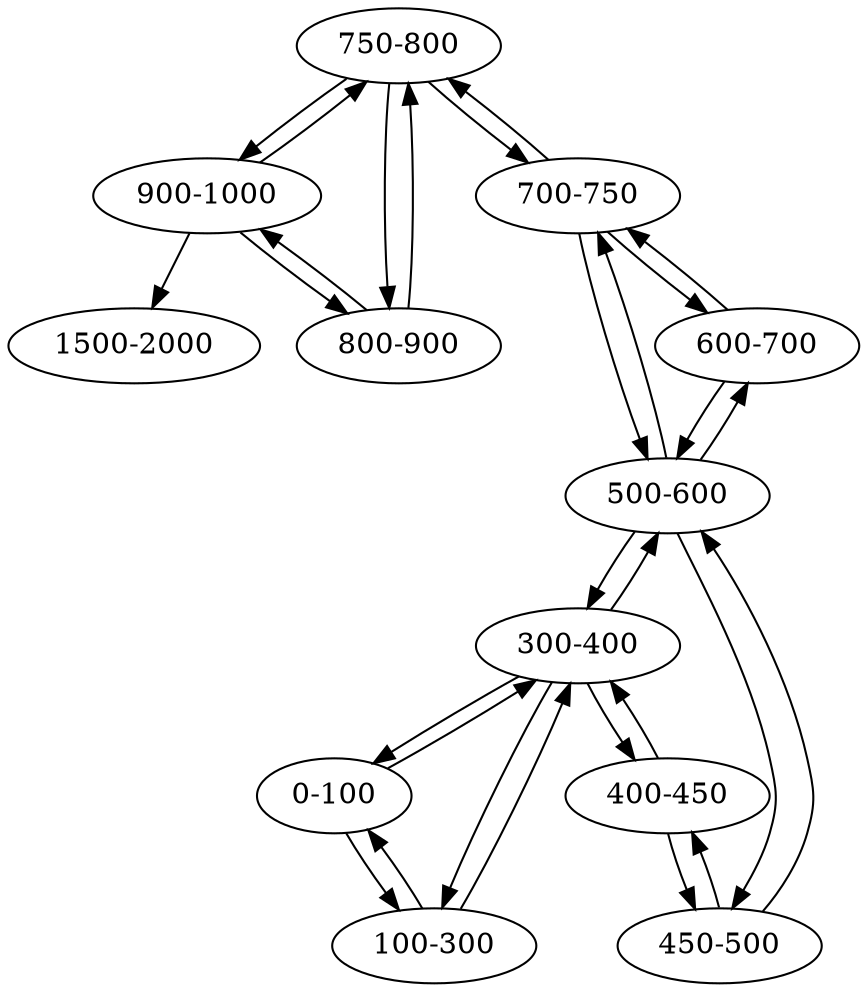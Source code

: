 strict digraph G {
"750-800" [data="[id=G3.1,strand=-,density=1.000000],[id=G2.1,strand=+,density=1.000000],[id=G4.1,strand=-,density=1.000000],[id=G1.1,strand=+,density=1.000000],[id=G7.1,strand=.,density=1.000000]"];
"300-400" [data="[id=G3.1,strand=-,density=1.000000],[id=G2.1,strand=+,density=1.000000],[id=G4.1,strand=-,density=1.000000],[id=G1.1,strand=+,density=1.000000]"];
"400-450" [data="[id=G2.1,strand=+,density=1.000000],[id=G4.1,strand=-,density=1.000000]"];
"0-100" [data="[id=G3.1,strand=-,density=1.000000],[id=G2.1,strand=+,density=1.000000],[id=G4.1,strand=-,density=1.000000],[id=G1.1,strand=+,density=1.000000]"];
"900-1000" [data="[id=G3.1,strand=-,density=1.000000],[id=G2.1,strand=+,density=1.000000],[id=G4.1,strand=-,density=1.000000],[id=G1.1,strand=+,density=1.000000],[id=G7.1,strand=.,density=1.000000]"];
"100-300" [data="[id=G2.1,strand=+,density=1.000000],[id=G4.1,strand=-,density=1.000000]"];
"700-750" [data="[id=G3.1,strand=-,density=1.000000],[id=G2.1,strand=+,density=1.000000],[id=G4.1,strand=-,density=1.000000],[id=G1.1,strand=+,density=1.000000],[id=G6.1,strand=-,density=1.000000],[id=G5.1,strand=+,density=1.000000],[id=G7.1,strand=.,density=1.000000]"];
"1500-2000" [data="[id=G1.1,strand=+,density=1.000000]"];
"450-500" [data="[id=G2.1,strand=+,density=1.000000],[id=G4.1,strand=-,density=1.000000],[id=G6.1,strand=-,density=1.000000],[id=G5.1,strand=+,density=1.000000]"];
"500-600" [data="[id=G3.1,strand=-,density=1.000000],[id=G2.1,strand=+,density=1.000000],[id=G4.1,strand=-,density=1.000000],[id=G1.1,strand=+,density=1.000000],[id=G6.1,strand=-,density=1.000000],[id=G5.1,strand=+,density=1.000000]"];
"800-900" [data="[id=G2.1,strand=+,density=1.000000],[id=G4.1,strand=-,density=1.000000]"];
"600-700" [data="[id=G2.1,strand=+,density=1.000000],[id=G4.1,strand=-,density=1.000000],[id=G6.1,strand=-,density=1.000000],[id=G5.1,strand=+,density=1.000000]"];
"750-800" -> "900-1000"  [data="[id=G1.1,strand=+,density=1.000000]"];
"750-800" -> "800-900"  [data="[id=G2.1,strand=+,density=1.000000]"];
"750-800" -> "700-750"  [data="[id=G3.1,strand=-,density=1.000000],[id=G4.1,strand=-,density=1.000000],[id=G7.1,strand=.,density=1.000000]"];
"300-400" -> "500-600"  [data="[id=G1.1,strand=+,density=1.000000]"];
"300-400" -> "0-100"  [data="[id=G3.1,strand=-,density=1.000000]"];
"300-400" -> "400-450"  [data="[id=G2.1,strand=+,density=1.000000]"];
"300-400" -> "100-300"  [data="[id=G4.1,strand=-,density=1.000000]"];
"400-450" -> "300-400"  [data="[id=G4.1,strand=-,density=1.000000]"];
"400-450" -> "450-500"  [data="[id=G2.1,strand=+,density=1.000000]"];
"0-100" -> "300-400"  [data="[id=G1.1,strand=+,density=1.000000]"];
"0-100" -> "100-300"  [data="[id=G2.1,strand=+,density=1.000000]"];
"900-1000" -> "750-800"  [data="[id=G3.1,strand=-,density=1.000000]"];
"900-1000" -> "1500-2000"  [data="[id=G1.1,strand=+,density=1.000000]"];
"900-1000" -> "800-900"  [data="[id=G4.1,strand=-,density=1.000000]"];
"100-300" -> "300-400"  [data="[id=G2.1,strand=+,density=1.000000]"];
"100-300" -> "0-100"  [data="[id=G4.1,strand=-,density=1.000000]"];
"700-750" -> "500-600"  [data="[id=G3.1,strand=-,density=1.000000]"];
"700-750" -> "750-800"  [data="[id=G2.1,strand=+,density=1.000000],[id=G1.1,strand=+,density=1.000000],[id=G7.1,strand=.,density=1.000000]"];
"700-750" -> "600-700"  [data="[id=G4.1,strand=-,density=1.000000],[id=G6.1,strand=-,density=1.000000]"];
"450-500" -> "500-600"  [data="[id=G2.1,strand=+,density=1.000000],[id=G5.1,strand=+,density=1.000000]"];
"450-500" -> "400-450"  [data="[id=G4.1,strand=-,density=1.000000]"];
"500-600" -> "300-400"  [data="[id=G3.1,strand=-,density=1.000000]"];
"500-600" -> "600-700"  [data="[id=G2.1,strand=+,density=1.000000],[id=G5.1,strand=+,density=1.000000]"];
"500-600" -> "450-500"  [data="[id=G4.1,strand=-,density=1.000000],[id=G6.1,strand=-,density=1.000000]"];
"500-600" -> "700-750"  [data="[id=G1.1,strand=+,density=1.000000]"];
"800-900" -> "900-1000"  [data="[id=G2.1,strand=+,density=1.000000]"];
"800-900" -> "750-800"  [data="[id=G4.1,strand=-,density=1.000000]"];
"600-700" -> "500-600"  [data="[id=G4.1,strand=-,density=1.000000],[id=G6.1,strand=-,density=1.000000]"];
"600-700" -> "700-750"  [data="[id=G2.1,strand=+,density=1.000000],[id=G5.1,strand=+,density=1.000000]"];
}
